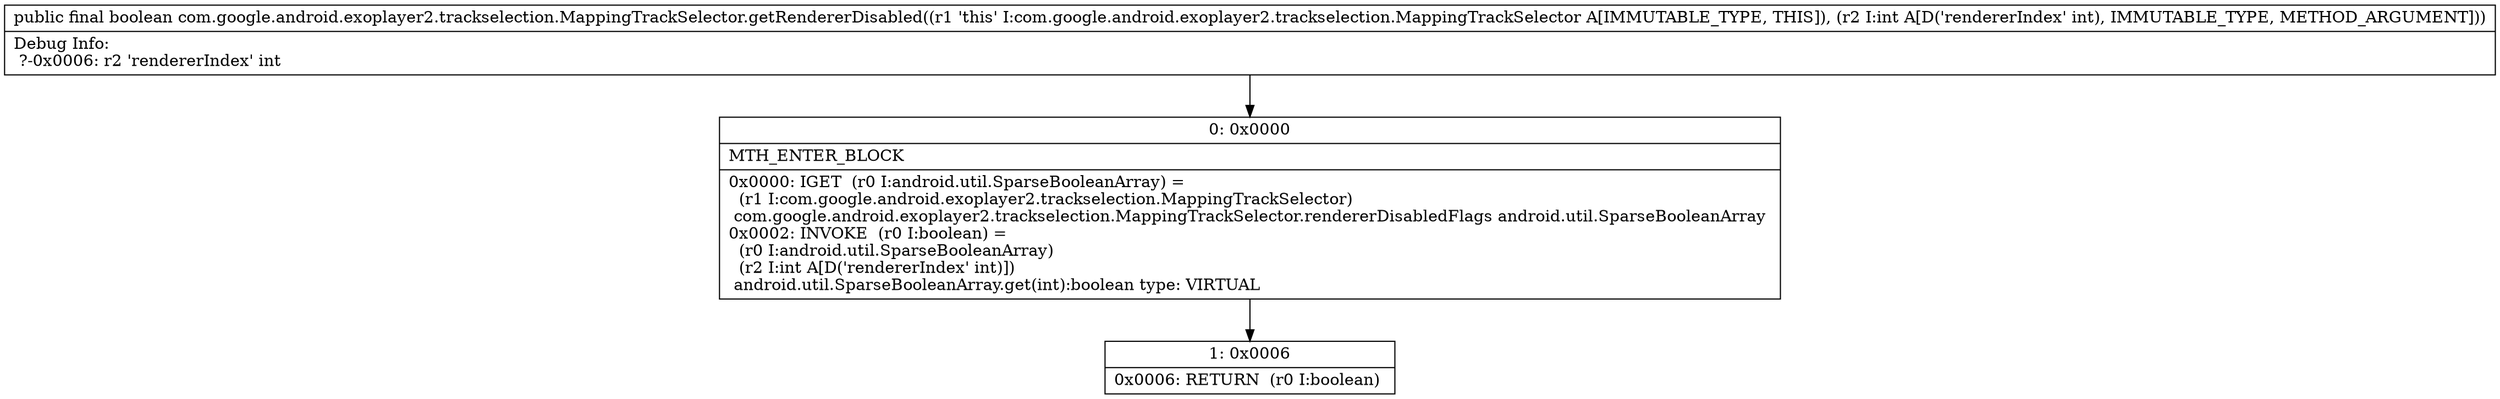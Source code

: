 digraph "CFG forcom.google.android.exoplayer2.trackselection.MappingTrackSelector.getRendererDisabled(I)Z" {
Node_0 [shape=record,label="{0\:\ 0x0000|MTH_ENTER_BLOCK\l|0x0000: IGET  (r0 I:android.util.SparseBooleanArray) = \l  (r1 I:com.google.android.exoplayer2.trackselection.MappingTrackSelector)\l com.google.android.exoplayer2.trackselection.MappingTrackSelector.rendererDisabledFlags android.util.SparseBooleanArray \l0x0002: INVOKE  (r0 I:boolean) = \l  (r0 I:android.util.SparseBooleanArray)\l  (r2 I:int A[D('rendererIndex' int)])\l android.util.SparseBooleanArray.get(int):boolean type: VIRTUAL \l}"];
Node_1 [shape=record,label="{1\:\ 0x0006|0x0006: RETURN  (r0 I:boolean) \l}"];
MethodNode[shape=record,label="{public final boolean com.google.android.exoplayer2.trackselection.MappingTrackSelector.getRendererDisabled((r1 'this' I:com.google.android.exoplayer2.trackselection.MappingTrackSelector A[IMMUTABLE_TYPE, THIS]), (r2 I:int A[D('rendererIndex' int), IMMUTABLE_TYPE, METHOD_ARGUMENT]))  | Debug Info:\l  ?\-0x0006: r2 'rendererIndex' int\l}"];
MethodNode -> Node_0;
Node_0 -> Node_1;
}

